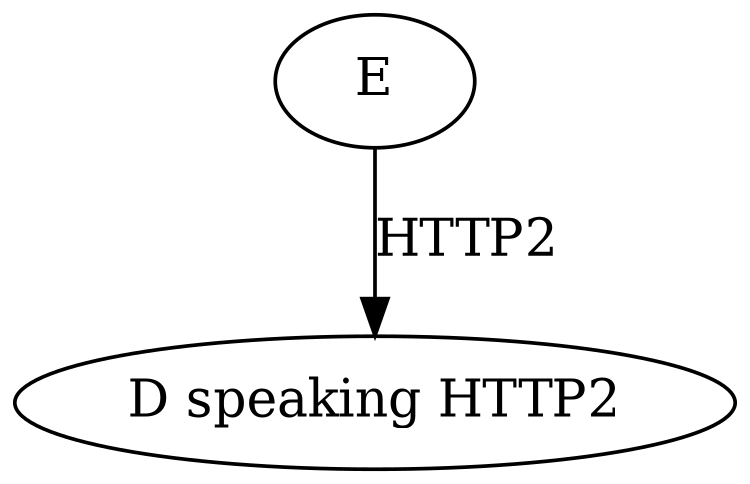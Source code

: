digraph {
        graph [ size = "5,5!" ];
        E -> D [label="HTTP2"];
        D[label="D speaking HTTP2"];
}
